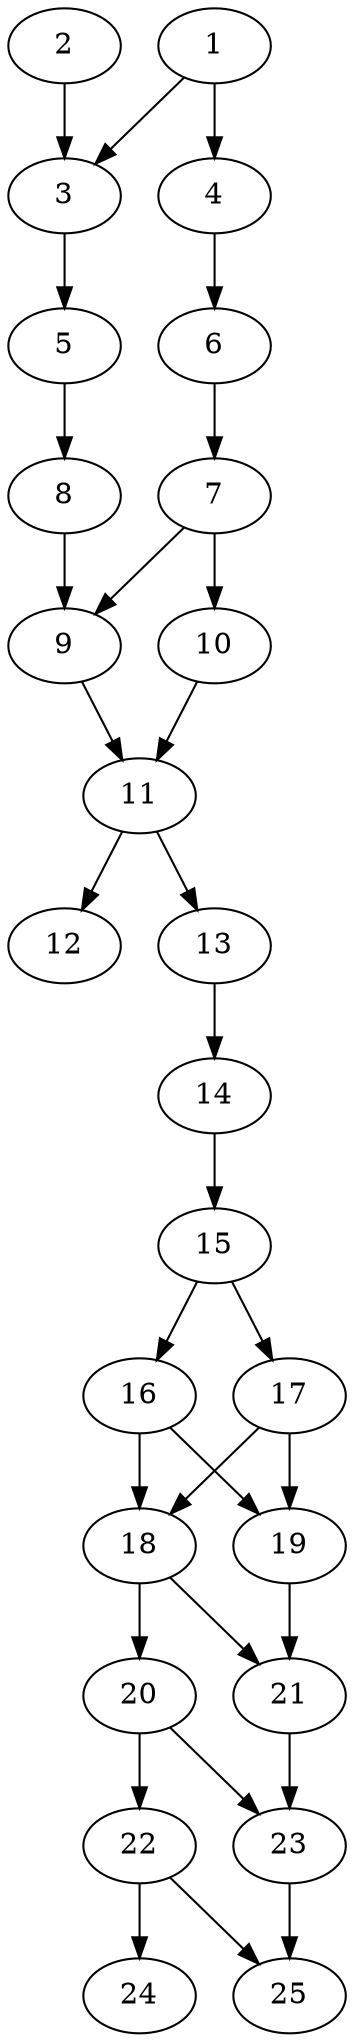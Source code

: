 // DAG automatically generated by daggen at Thu Oct  3 14:00:40 2019
// ./daggen --dot -n 25 --ccr 0.4 --fat 0.3 --regular 0.7 --density 0.6 --mindata 5242880 --maxdata 52428800 
digraph G {
  1 [size="22653440", alpha="0.19", expect_size="9061376"] 
  1 -> 3 [size ="9061376"]
  1 -> 4 [size ="9061376"]
  2 [size="94128640", alpha="0.16", expect_size="37651456"] 
  2 -> 3 [size ="37651456"]
  3 [size="44121600", alpha="0.02", expect_size="17648640"] 
  3 -> 5 [size ="17648640"]
  4 [size="114624000", alpha="0.08", expect_size="45849600"] 
  4 -> 6 [size ="45849600"]
  5 [size="80302080", alpha="0.13", expect_size="32120832"] 
  5 -> 8 [size ="32120832"]
  6 [size="39536640", alpha="0.10", expect_size="15814656"] 
  6 -> 7 [size ="15814656"]
  7 [size="101296640", alpha="0.07", expect_size="40518656"] 
  7 -> 9 [size ="40518656"]
  7 -> 10 [size ="40518656"]
  8 [size="55787520", alpha="0.04", expect_size="22315008"] 
  8 -> 9 [size ="22315008"]
  9 [size="76533760", alpha="0.19", expect_size="30613504"] 
  9 -> 11 [size ="30613504"]
  10 [size="43614720", alpha="0.18", expect_size="17445888"] 
  10 -> 11 [size ="17445888"]
  11 [size="19453440", alpha="0.12", expect_size="7781376"] 
  11 -> 12 [size ="7781376"]
  11 -> 13 [size ="7781376"]
  12 [size="14277120", alpha="0.07", expect_size="5710848"] 
  13 [size="109585920", alpha="0.00", expect_size="43834368"] 
  13 -> 14 [size ="43834368"]
  14 [size="122880000", alpha="0.15", expect_size="49152000"] 
  14 -> 15 [size ="49152000"]
  15 [size="52088320", alpha="0.02", expect_size="20835328"] 
  15 -> 16 [size ="20835328"]
  15 -> 17 [size ="20835328"]
  16 [size="128714240", alpha="0.08", expect_size="51485696"] 
  16 -> 18 [size ="51485696"]
  16 -> 19 [size ="51485696"]
  17 [size="68439040", alpha="0.08", expect_size="27375616"] 
  17 -> 18 [size ="27375616"]
  17 -> 19 [size ="27375616"]
  18 [size="107893760", alpha="0.12", expect_size="43157504"] 
  18 -> 20 [size ="43157504"]
  18 -> 21 [size ="43157504"]
  19 [size="14720000", alpha="0.03", expect_size="5888000"] 
  19 -> 21 [size ="5888000"]
  20 [size="127482880", alpha="0.07", expect_size="50993152"] 
  20 -> 22 [size ="50993152"]
  20 -> 23 [size ="50993152"]
  21 [size="118177280", alpha="0.12", expect_size="47270912"] 
  21 -> 23 [size ="47270912"]
  22 [size="68633600", alpha="0.10", expect_size="27453440"] 
  22 -> 24 [size ="27453440"]
  22 -> 25 [size ="27453440"]
  23 [size="110156800", alpha="0.14", expect_size="44062720"] 
  23 -> 25 [size ="44062720"]
  24 [size="111516160", alpha="0.15", expect_size="44606464"] 
  25 [size="81064960", alpha="0.08", expect_size="32425984"] 
}
